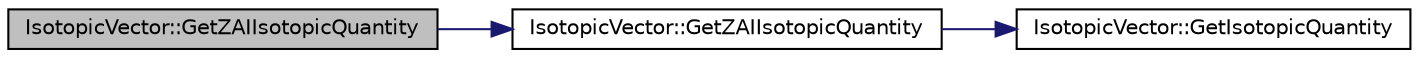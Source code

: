 digraph G
{
  edge [fontname="Helvetica",fontsize="10",labelfontname="Helvetica",labelfontsize="10"];
  node [fontname="Helvetica",fontsize="10",shape=record];
  rankdir="LR";
  Node1 [label="IsotopicVector::GetZAIIsotopicQuantity",height=0.2,width=0.4,color="black", fillcolor="grey75", style="filled" fontcolor="black"];
  Node1 -> Node2 [color="midnightblue",fontsize="10",style="solid",fontname="Helvetica"];
  Node2 [label="IsotopicVector::GetZAIIsotopicQuantity",height=0.2,width=0.4,color="black", fillcolor="white", style="filled",URL="$class_isotopic_vector.html#a40dc795634eba67031bd8f18491fc4b3",tooltip="Return the composition of the IsotopicVector."];
  Node2 -> Node3 [color="midnightblue",fontsize="10",style="solid",fontname="Helvetica"];
  Node3 [label="IsotopicVector::GetIsotopicQuantity",height=0.2,width=0.4,color="black", fillcolor="white", style="filled",URL="$class_isotopic_vector.html#a0b65f2635da76635c97ddc39faad22bb",tooltip="Return the IVQuantity map."];
}

